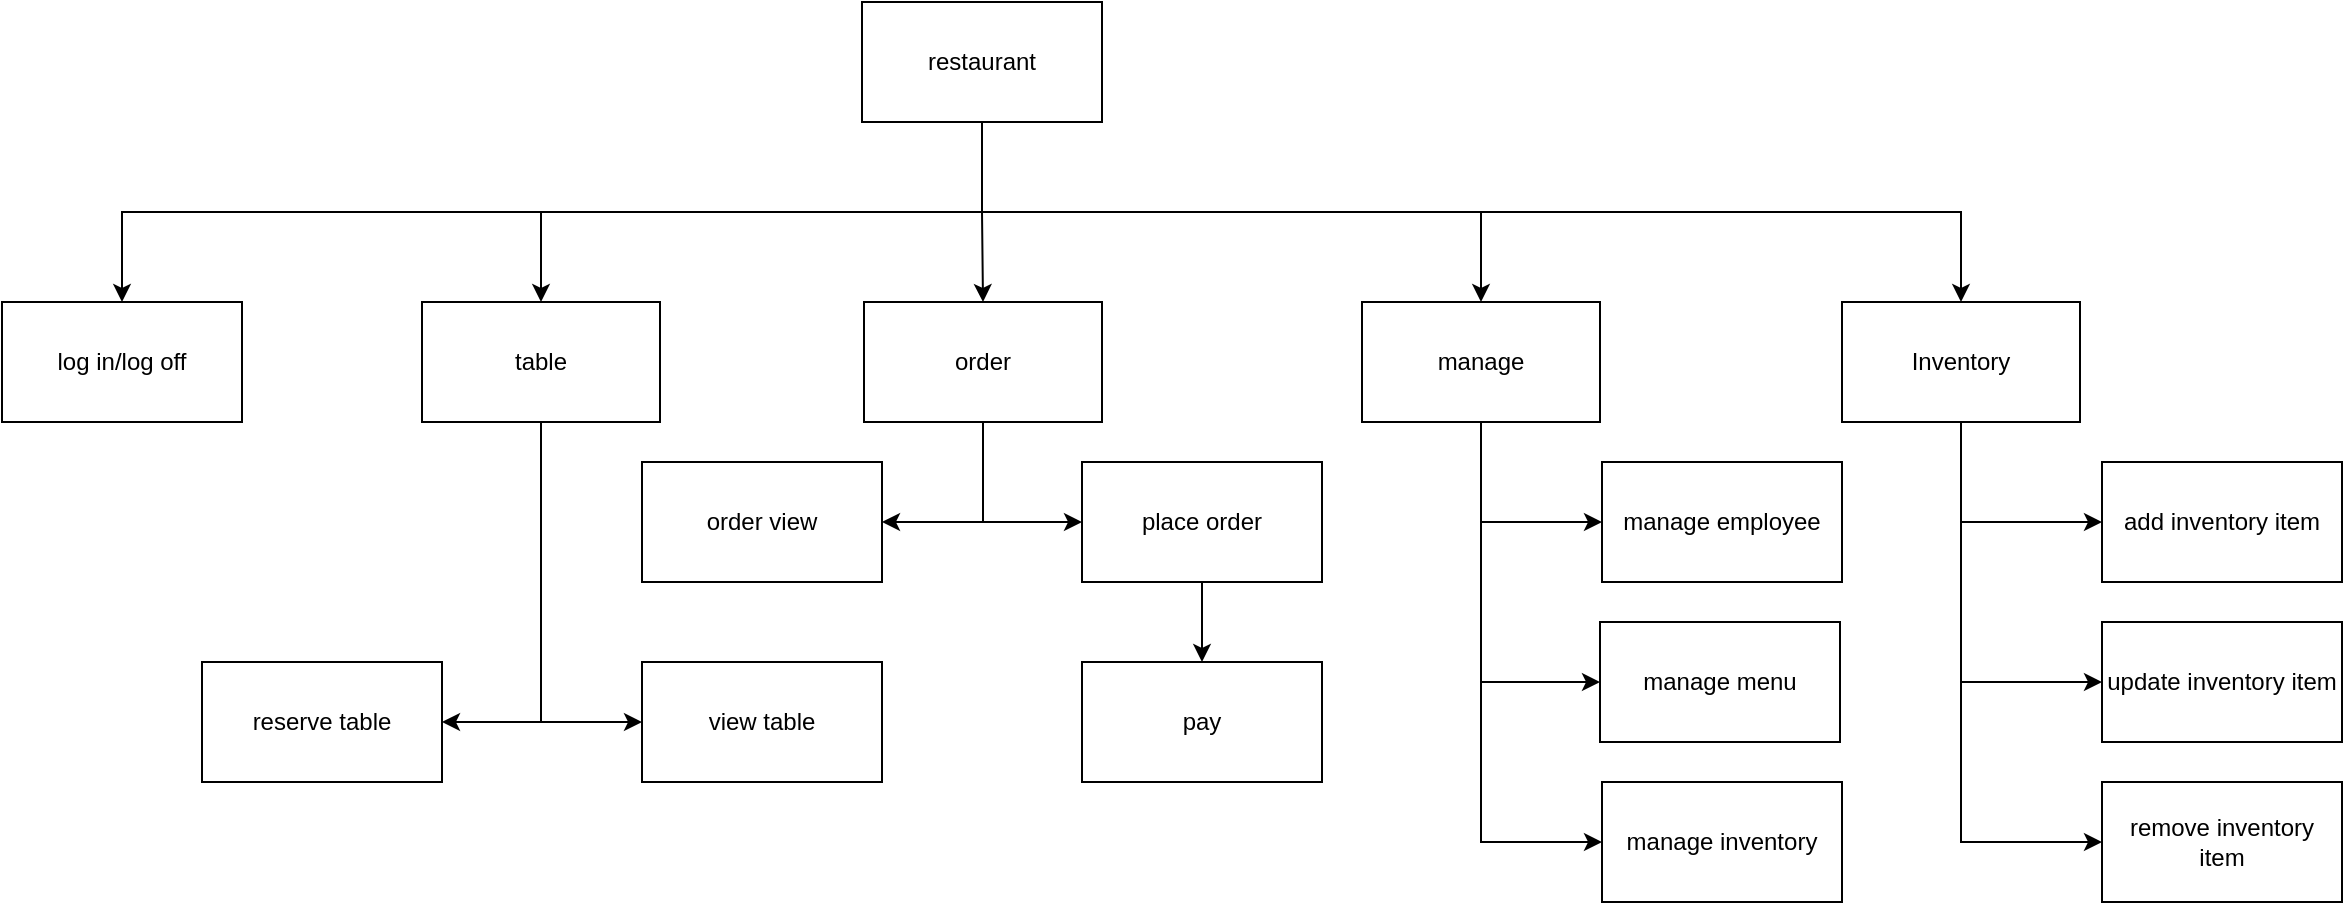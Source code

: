 <mxfile version="21.2.9" type="github">
  <diagram name="Page-1" id="ZDDE2326gmcbjw2YVOf3">
    <mxGraphModel dx="1175" dy="622" grid="1" gridSize="10" guides="1" tooltips="1" connect="1" arrows="1" fold="1" page="1" pageScale="1" pageWidth="4681" pageHeight="3300" math="0" shadow="0">
      <root>
        <mxCell id="0" />
        <mxCell id="1" parent="0" />
        <mxCell id="qWewhZYoWnIx53V6GJs0-9" style="edgeStyle=orthogonalEdgeStyle;rounded=0;orthogonalLoop=1;jettySize=auto;html=1;exitX=0.5;exitY=1;exitDx=0;exitDy=0;" parent="1" source="qWewhZYoWnIx53V6GJs0-1" target="qWewhZYoWnIx53V6GJs0-5" edge="1">
          <mxGeometry relative="1" as="geometry" />
        </mxCell>
        <mxCell id="qWewhZYoWnIx53V6GJs0-10" style="edgeStyle=orthogonalEdgeStyle;rounded=0;orthogonalLoop=1;jettySize=auto;html=1;exitX=0.5;exitY=1;exitDx=0;exitDy=0;entryX=0.5;entryY=0;entryDx=0;entryDy=0;" parent="1" source="qWewhZYoWnIx53V6GJs0-1" target="qWewhZYoWnIx53V6GJs0-3" edge="1">
          <mxGeometry relative="1" as="geometry" />
        </mxCell>
        <mxCell id="qWewhZYoWnIx53V6GJs0-11" style="edgeStyle=orthogonalEdgeStyle;rounded=0;orthogonalLoop=1;jettySize=auto;html=1;exitX=0.5;exitY=1;exitDx=0;exitDy=0;entryX=0.5;entryY=0;entryDx=0;entryDy=0;" parent="1" source="qWewhZYoWnIx53V6GJs0-1" target="qWewhZYoWnIx53V6GJs0-6" edge="1">
          <mxGeometry relative="1" as="geometry" />
        </mxCell>
        <mxCell id="qWewhZYoWnIx53V6GJs0-12" style="edgeStyle=orthogonalEdgeStyle;rounded=0;orthogonalLoop=1;jettySize=auto;html=1;exitX=0.5;exitY=1;exitDx=0;exitDy=0;entryX=0.5;entryY=0;entryDx=0;entryDy=0;" parent="1" source="qWewhZYoWnIx53V6GJs0-1" target="qWewhZYoWnIx53V6GJs0-7" edge="1">
          <mxGeometry relative="1" as="geometry" />
        </mxCell>
        <mxCell id="qWewhZYoWnIx53V6GJs0-13" style="edgeStyle=orthogonalEdgeStyle;rounded=0;orthogonalLoop=1;jettySize=auto;html=1;exitX=0.5;exitY=1;exitDx=0;exitDy=0;" parent="1" source="qWewhZYoWnIx53V6GJs0-1" target="qWewhZYoWnIx53V6GJs0-2" edge="1">
          <mxGeometry relative="1" as="geometry" />
        </mxCell>
        <mxCell id="qWewhZYoWnIx53V6GJs0-1" value="restaurant" style="rounded=0;whiteSpace=wrap;html=1;" parent="1" vertex="1">
          <mxGeometry x="510" y="50" width="120" height="60" as="geometry" />
        </mxCell>
        <mxCell id="qWewhZYoWnIx53V6GJs0-2" value="log in/log off" style="rounded=0;whiteSpace=wrap;html=1;" parent="1" vertex="1">
          <mxGeometry x="80" y="200" width="120" height="60" as="geometry" />
        </mxCell>
        <mxCell id="qWewhZYoWnIx53V6GJs0-19" style="edgeStyle=orthogonalEdgeStyle;rounded=0;orthogonalLoop=1;jettySize=auto;html=1;exitX=0.5;exitY=1;exitDx=0;exitDy=0;entryX=1;entryY=0.5;entryDx=0;entryDy=0;" parent="1" source="qWewhZYoWnIx53V6GJs0-3" target="qWewhZYoWnIx53V6GJs0-18" edge="1">
          <mxGeometry relative="1" as="geometry" />
        </mxCell>
        <mxCell id="qWewhZYoWnIx53V6GJs0-20" style="edgeStyle=orthogonalEdgeStyle;rounded=0;orthogonalLoop=1;jettySize=auto;html=1;exitX=0.5;exitY=1;exitDx=0;exitDy=0;entryX=0;entryY=0.5;entryDx=0;entryDy=0;" parent="1" source="qWewhZYoWnIx53V6GJs0-3" target="qWewhZYoWnIx53V6GJs0-17" edge="1">
          <mxGeometry relative="1" as="geometry" />
        </mxCell>
        <mxCell id="qWewhZYoWnIx53V6GJs0-3" value="table" style="rounded=0;whiteSpace=wrap;html=1;" parent="1" vertex="1">
          <mxGeometry x="290" y="200" width="119" height="60" as="geometry" />
        </mxCell>
        <mxCell id="qWewhZYoWnIx53V6GJs0-4" value="order view" style="rounded=0;whiteSpace=wrap;html=1;" parent="1" vertex="1">
          <mxGeometry x="400" y="280" width="120" height="60" as="geometry" />
        </mxCell>
        <mxCell id="qWewhZYoWnIx53V6GJs0-15" style="edgeStyle=orthogonalEdgeStyle;rounded=0;orthogonalLoop=1;jettySize=auto;html=1;exitX=0.5;exitY=1;exitDx=0;exitDy=0;entryX=1;entryY=0.5;entryDx=0;entryDy=0;" parent="1" source="qWewhZYoWnIx53V6GJs0-5" target="qWewhZYoWnIx53V6GJs0-4" edge="1">
          <mxGeometry relative="1" as="geometry" />
        </mxCell>
        <mxCell id="qWewhZYoWnIx53V6GJs0-16" style="edgeStyle=orthogonalEdgeStyle;rounded=0;orthogonalLoop=1;jettySize=auto;html=1;exitX=0.5;exitY=1;exitDx=0;exitDy=0;entryX=0;entryY=0.5;entryDx=0;entryDy=0;" parent="1" source="qWewhZYoWnIx53V6GJs0-5" target="qWewhZYoWnIx53V6GJs0-14" edge="1">
          <mxGeometry relative="1" as="geometry" />
        </mxCell>
        <mxCell id="qWewhZYoWnIx53V6GJs0-5" value="order" style="rounded=0;whiteSpace=wrap;html=1;" parent="1" vertex="1">
          <mxGeometry x="511" y="200" width="119" height="60" as="geometry" />
        </mxCell>
        <mxCell id="qWewhZYoWnIx53V6GJs0-24" style="edgeStyle=orthogonalEdgeStyle;rounded=0;orthogonalLoop=1;jettySize=auto;html=1;exitX=0.5;exitY=1;exitDx=0;exitDy=0;entryX=0;entryY=0.5;entryDx=0;entryDy=0;" parent="1" source="qWewhZYoWnIx53V6GJs0-6" target="qWewhZYoWnIx53V6GJs0-21" edge="1">
          <mxGeometry relative="1" as="geometry" />
        </mxCell>
        <mxCell id="qWewhZYoWnIx53V6GJs0-25" style="edgeStyle=orthogonalEdgeStyle;rounded=0;orthogonalLoop=1;jettySize=auto;html=1;exitX=0.5;exitY=1;exitDx=0;exitDy=0;entryX=0;entryY=0.5;entryDx=0;entryDy=0;" parent="1" source="qWewhZYoWnIx53V6GJs0-6" target="qWewhZYoWnIx53V6GJs0-23" edge="1">
          <mxGeometry relative="1" as="geometry" />
        </mxCell>
        <mxCell id="qWewhZYoWnIx53V6GJs0-26" style="edgeStyle=orthogonalEdgeStyle;rounded=0;orthogonalLoop=1;jettySize=auto;html=1;exitX=0.5;exitY=1;exitDx=0;exitDy=0;entryX=0;entryY=0.5;entryDx=0;entryDy=0;" parent="1" source="qWewhZYoWnIx53V6GJs0-6" target="qWewhZYoWnIx53V6GJs0-22" edge="1">
          <mxGeometry relative="1" as="geometry" />
        </mxCell>
        <mxCell id="qWewhZYoWnIx53V6GJs0-6" value="manage" style="rounded=0;whiteSpace=wrap;html=1;" parent="1" vertex="1">
          <mxGeometry x="760" y="200" width="119" height="60" as="geometry" />
        </mxCell>
        <mxCell id="qWewhZYoWnIx53V6GJs0-30" style="edgeStyle=orthogonalEdgeStyle;rounded=0;orthogonalLoop=1;jettySize=auto;html=1;exitX=0.5;exitY=1;exitDx=0;exitDy=0;entryX=0;entryY=0.5;entryDx=0;entryDy=0;" parent="1" source="qWewhZYoWnIx53V6GJs0-7" target="qWewhZYoWnIx53V6GJs0-27" edge="1">
          <mxGeometry relative="1" as="geometry" />
        </mxCell>
        <mxCell id="qWewhZYoWnIx53V6GJs0-31" style="edgeStyle=orthogonalEdgeStyle;rounded=0;orthogonalLoop=1;jettySize=auto;html=1;exitX=0.5;exitY=1;exitDx=0;exitDy=0;entryX=0;entryY=0.5;entryDx=0;entryDy=0;" parent="1" source="qWewhZYoWnIx53V6GJs0-7" target="qWewhZYoWnIx53V6GJs0-29" edge="1">
          <mxGeometry relative="1" as="geometry" />
        </mxCell>
        <mxCell id="qWewhZYoWnIx53V6GJs0-32" style="edgeStyle=orthogonalEdgeStyle;rounded=0;orthogonalLoop=1;jettySize=auto;html=1;exitX=0.5;exitY=1;exitDx=0;exitDy=0;entryX=0;entryY=0.5;entryDx=0;entryDy=0;" parent="1" source="qWewhZYoWnIx53V6GJs0-7" target="qWewhZYoWnIx53V6GJs0-28" edge="1">
          <mxGeometry relative="1" as="geometry" />
        </mxCell>
        <mxCell id="qWewhZYoWnIx53V6GJs0-7" value="Inventory" style="rounded=0;whiteSpace=wrap;html=1;" parent="1" vertex="1">
          <mxGeometry x="1000" y="200" width="119" height="60" as="geometry" />
        </mxCell>
        <mxCell id="qWewhZYoWnIx53V6GJs0-35" style="edgeStyle=orthogonalEdgeStyle;rounded=0;orthogonalLoop=1;jettySize=auto;html=1;exitX=0.5;exitY=1;exitDx=0;exitDy=0;entryX=0.5;entryY=0;entryDx=0;entryDy=0;" parent="1" source="qWewhZYoWnIx53V6GJs0-14" target="qWewhZYoWnIx53V6GJs0-33" edge="1">
          <mxGeometry relative="1" as="geometry" />
        </mxCell>
        <mxCell id="qWewhZYoWnIx53V6GJs0-14" value="place order" style="rounded=0;whiteSpace=wrap;html=1;" parent="1" vertex="1">
          <mxGeometry x="620" y="280" width="120" height="60" as="geometry" />
        </mxCell>
        <mxCell id="qWewhZYoWnIx53V6GJs0-17" value="view table" style="rounded=0;whiteSpace=wrap;html=1;" parent="1" vertex="1">
          <mxGeometry x="400" y="380" width="120" height="60" as="geometry" />
        </mxCell>
        <mxCell id="qWewhZYoWnIx53V6GJs0-18" value="reserve table" style="rounded=0;whiteSpace=wrap;html=1;" parent="1" vertex="1">
          <mxGeometry x="180" y="380" width="120" height="60" as="geometry" />
        </mxCell>
        <mxCell id="qWewhZYoWnIx53V6GJs0-21" value="manage employee" style="rounded=0;whiteSpace=wrap;html=1;" parent="1" vertex="1">
          <mxGeometry x="880" y="280" width="120" height="60" as="geometry" />
        </mxCell>
        <mxCell id="qWewhZYoWnIx53V6GJs0-22" value="manage inventory" style="rounded=0;whiteSpace=wrap;html=1;" parent="1" vertex="1">
          <mxGeometry x="880" y="440" width="120" height="60" as="geometry" />
        </mxCell>
        <mxCell id="qWewhZYoWnIx53V6GJs0-23" value="manage menu" style="rounded=0;whiteSpace=wrap;html=1;" parent="1" vertex="1">
          <mxGeometry x="879" y="360" width="120" height="60" as="geometry" />
        </mxCell>
        <mxCell id="qWewhZYoWnIx53V6GJs0-27" value="add inventory item" style="rounded=0;whiteSpace=wrap;html=1;" parent="1" vertex="1">
          <mxGeometry x="1130" y="280" width="120" height="60" as="geometry" />
        </mxCell>
        <mxCell id="qWewhZYoWnIx53V6GJs0-28" value="remove inventory item" style="rounded=0;whiteSpace=wrap;html=1;" parent="1" vertex="1">
          <mxGeometry x="1130" y="440" width="120" height="60" as="geometry" />
        </mxCell>
        <mxCell id="qWewhZYoWnIx53V6GJs0-29" value="update inventory item" style="rounded=0;whiteSpace=wrap;html=1;" parent="1" vertex="1">
          <mxGeometry x="1130" y="360" width="120" height="60" as="geometry" />
        </mxCell>
        <mxCell id="qWewhZYoWnIx53V6GJs0-33" value="pay" style="rounded=0;whiteSpace=wrap;html=1;" parent="1" vertex="1">
          <mxGeometry x="620" y="380" width="120" height="60" as="geometry" />
        </mxCell>
      </root>
    </mxGraphModel>
  </diagram>
</mxfile>
